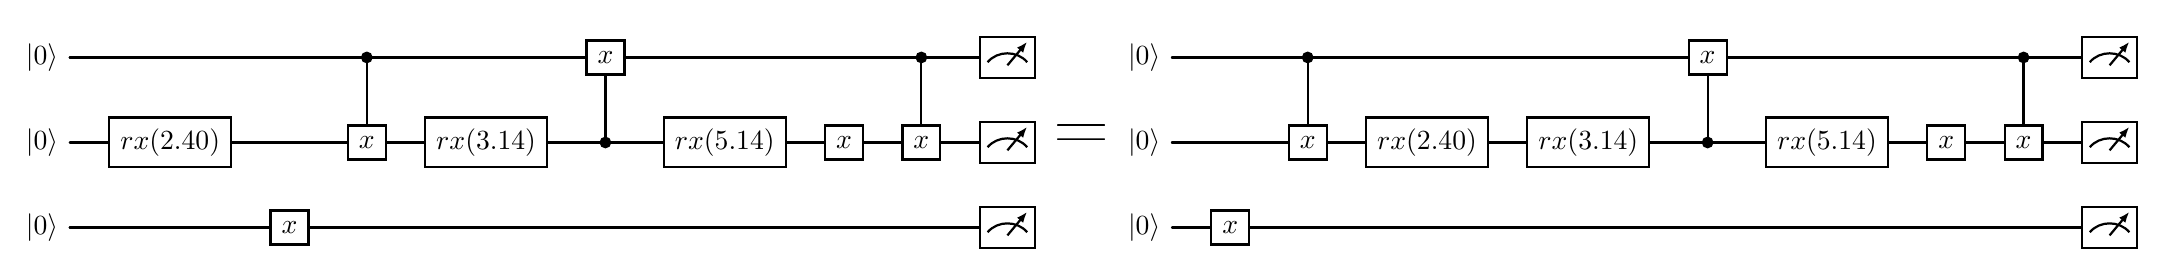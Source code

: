 \documentclass[border=6pt]{standalone}
\usepackage[utf8]{inputenc}
\usepackage[T1]{fontenc}
\usepackage{tikz}
\usetikzlibrary{quantikz2}
\begin{document}\begin{quantikz}
	\lstick{\ket{0}}	&	\qw	&	\qw	&	\ctrl{1}	&	\qw	&	\gate{x}	&	\qw	&	\qw	&	\ctrl{1}	&	\meter{}\\
	\lstick{\ket{0}}	&	\gate{rx(2.40)}	&	\qw	&	\gate{x}	&	\gate{rx(3.14)}	&	\ctrl{-1}	&	\gate{rx(5.14)}	&	\gate{x}	&	\gate{x}	&	\meter{}\\
	\lstick{\ket{0}}	&	\qw	&	\gate{x}	&	\qw	&	\qw	&	\qw	&	\qw	&	\qw	&	\qw	&	\meter{}
\end{quantikz}
{\Huge{\textbf{=}}}
\begin{quantikz}
	\lstick{\ket{0}}	&	\qw	&	\ctrl{1}	&	\qw	&	\qw	&	\gate{x}	&	\qw	&	\qw	&	\ctrl{1}	&	\meter{}\\
	\lstick{\ket{0}}	&	\qw	&	\gate{x}	&	\gate{rx(2.40)}	&	\gate{rx(3.14)}	&	\ctrl{-1}	&	\gate{rx(5.14)}	&	\gate{x}	&	\gate{x}	&	\meter{}\\
	\lstick{\ket{0}}	&	\gate{x}	&	\qw	&	\qw	&	\qw	&	\qw	&	\qw	&	\qw	&	\qw	&	\meter{}
\end{quantikz}
\end{document}